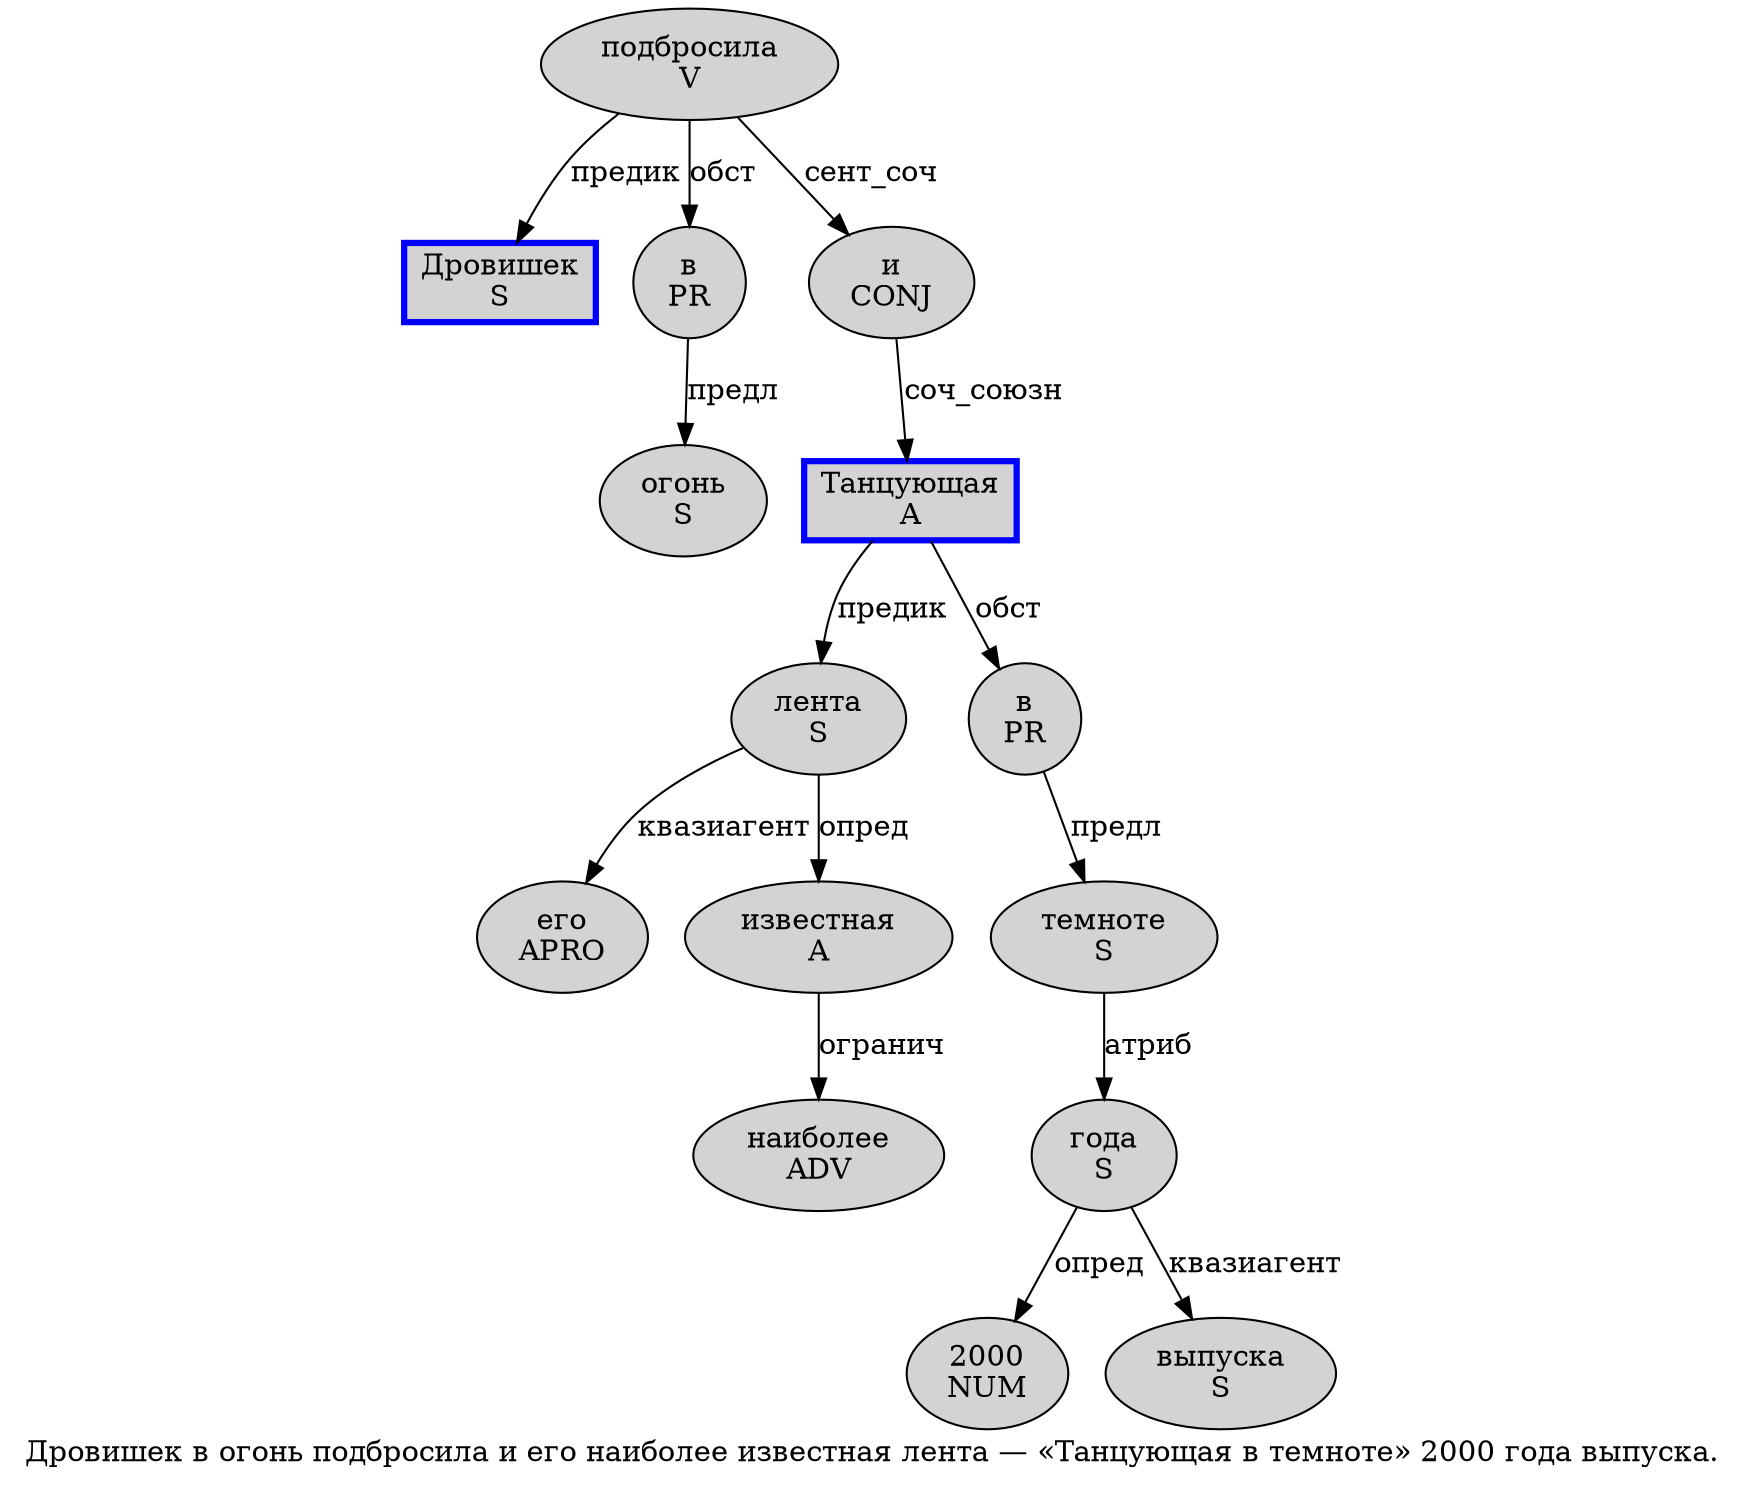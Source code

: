 digraph SENTENCE_1564 {
	graph [label="Дровишек в огонь подбросила и его наиболее известная лента — «Танцующая в темноте» 2000 года выпуска."]
	node [style=filled]
		0 [label="Дровишек
S" color=blue fillcolor=lightgray penwidth=3 shape=box]
		1 [label="в
PR" color="" fillcolor=lightgray penwidth=1 shape=ellipse]
		2 [label="огонь
S" color="" fillcolor=lightgray penwidth=1 shape=ellipse]
		3 [label="подбросила
V" color="" fillcolor=lightgray penwidth=1 shape=ellipse]
		4 [label="и
CONJ" color="" fillcolor=lightgray penwidth=1 shape=ellipse]
		5 [label="его
APRO" color="" fillcolor=lightgray penwidth=1 shape=ellipse]
		6 [label="наиболее
ADV" color="" fillcolor=lightgray penwidth=1 shape=ellipse]
		7 [label="известная
A" color="" fillcolor=lightgray penwidth=1 shape=ellipse]
		8 [label="лента
S" color="" fillcolor=lightgray penwidth=1 shape=ellipse]
		11 [label="Танцующая
A" color=blue fillcolor=lightgray penwidth=3 shape=box]
		12 [label="в
PR" color="" fillcolor=lightgray penwidth=1 shape=ellipse]
		13 [label="темноте
S" color="" fillcolor=lightgray penwidth=1 shape=ellipse]
		15 [label="2000
NUM" color="" fillcolor=lightgray penwidth=1 shape=ellipse]
		16 [label="года
S" color="" fillcolor=lightgray penwidth=1 shape=ellipse]
		17 [label="выпуска
S" color="" fillcolor=lightgray penwidth=1 shape=ellipse]
			8 -> 5 [label="квазиагент"]
			8 -> 7 [label="опред"]
			11 -> 8 [label="предик"]
			11 -> 12 [label="обст"]
			12 -> 13 [label="предл"]
			4 -> 11 [label="соч_союзн"]
			13 -> 16 [label="атриб"]
			7 -> 6 [label="огранич"]
			1 -> 2 [label="предл"]
			16 -> 15 [label="опред"]
			16 -> 17 [label="квазиагент"]
			3 -> 0 [label="предик"]
			3 -> 1 [label="обст"]
			3 -> 4 [label="сент_соч"]
}